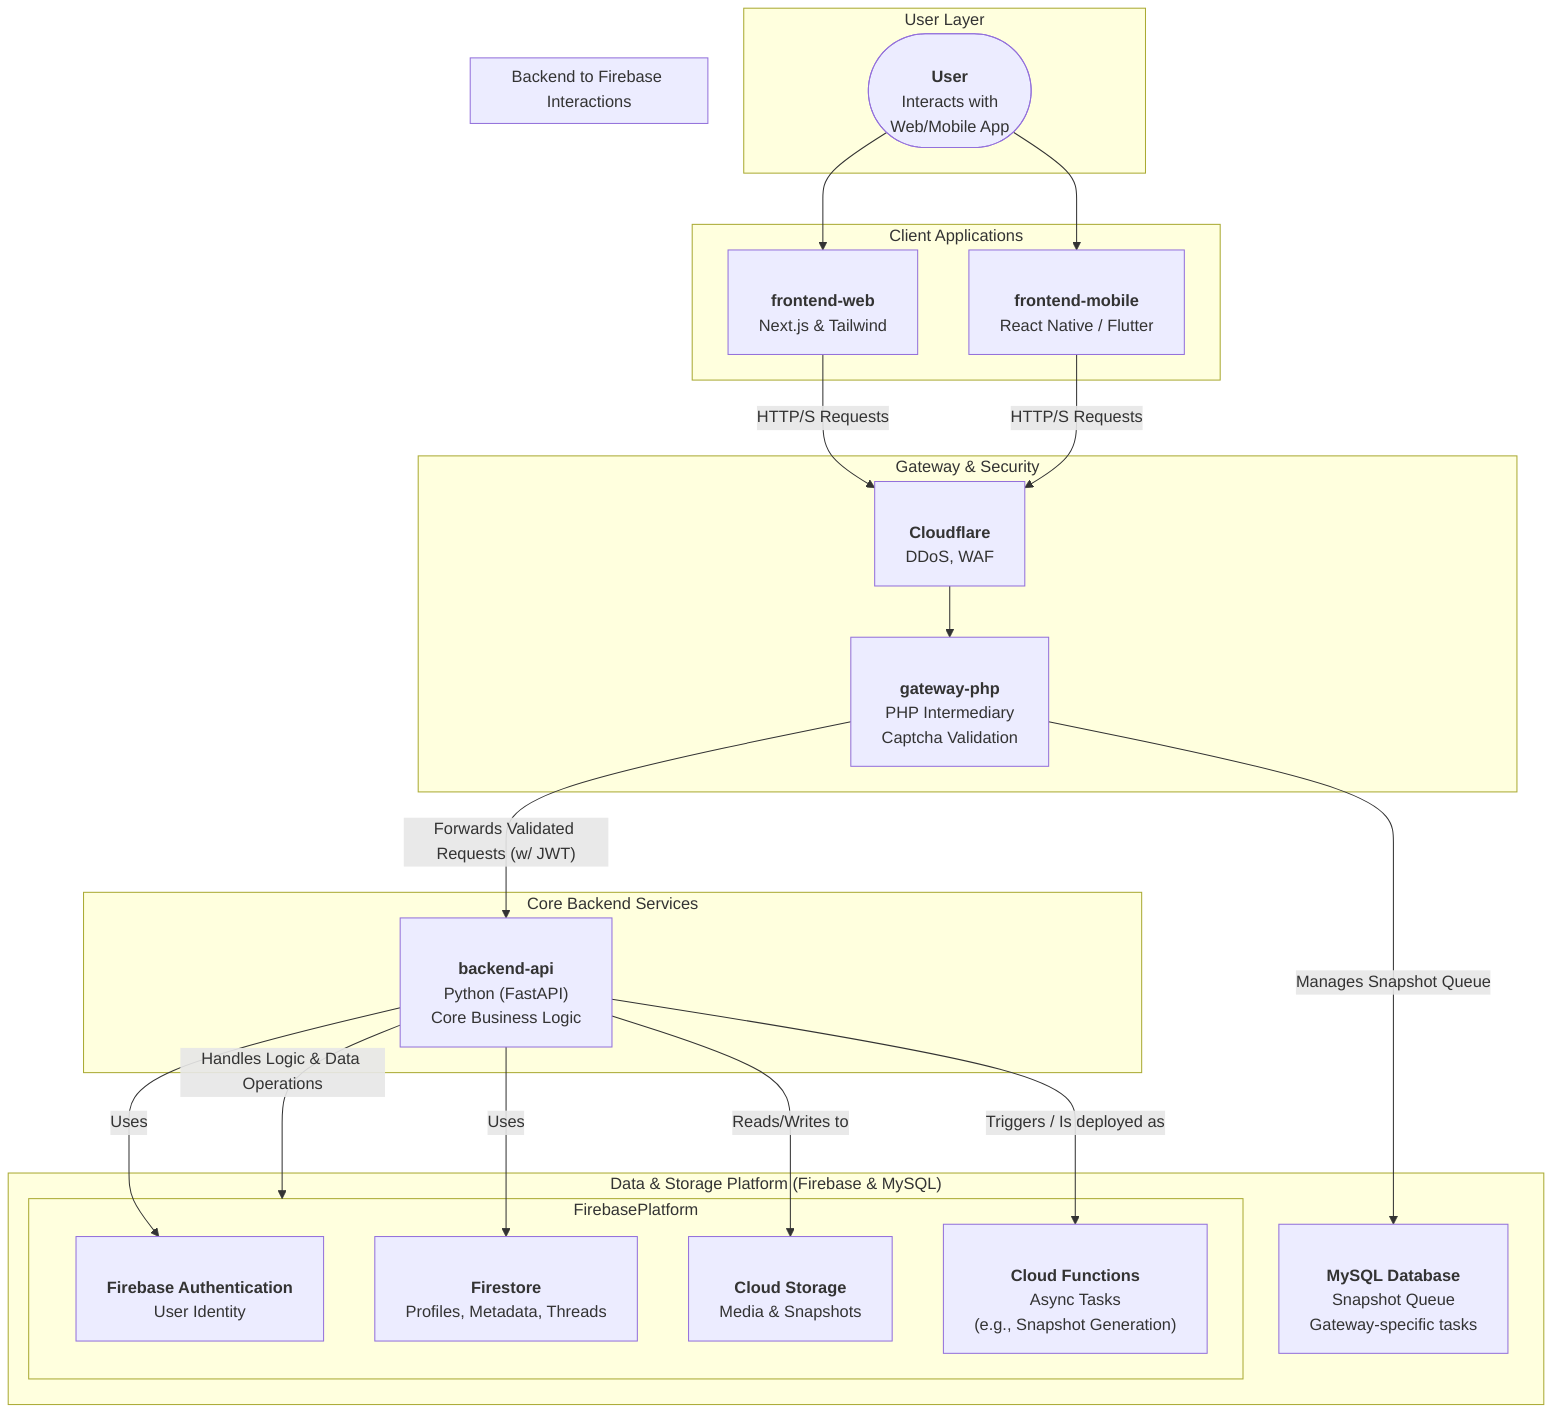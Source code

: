 graph TD
    subgraph "User Layer"
        User(["<br><b>User</b><br>Interacts with<br>Web/Mobile App"])
    end

    subgraph "Client Applications"
        direction LR
        WebApp["<br><b>frontend-web</b><br>Next.js & Tailwind"]
        MobileApp["<br><b>frontend-mobile</b><br>React Native / Flutter"]
    end

    subgraph "Gateway & Security"
        direction TB
        Cloudflare["<br><b>Cloudflare</b><br>DDoS, WAF"]
        Gateway["<br><b>gateway-php</b><br>PHP Intermediary<br>Captcha Validation"]
    end

    subgraph "Core Backend Services"
        direction TB
        BackendAPI["<br><b>backend-api</b><br>Python (FastAPI)<br>Core Business Logic"]
    end

    subgraph "Data & Storage Platform (Firebase & MySQL)"
        direction LR
        FirebasePlatform[("<b>Firebase Platform</b>")]
        MySQLDB["<br><b>MySQL Database</b><br>Snapshot Queue<br>Gateway-specific tasks"]
    end
    
    subgraph FirebasePlatform
        direction TB
        FirebaseAuth["<br><b>Firebase Authentication</b><br>User Identity"]
        Firestore["<br><b>Firestore</b><br>Profiles, Metadata, Threads"]
        CloudStorage["<br><b>Cloud Storage</b><br>Media & Snapshots"]
        CloudFunctions["<br><b>Cloud Functions</b><br>Async Tasks<br>(e.g., Snapshot Generation)"]
    end

    %% Defining Connections
    User --> WebApp
    User --> MobileApp
    
    WebApp -- "HTTP/S Requests" --> Cloudflare
    MobileApp -- "HTTP/S Requests" --> Cloudflare
    
    Cloudflare --> Gateway
    Gateway -- "Forwards Validated Requests (w/ JWT)" --> BackendAPI
    Gateway -- "Manages Snapshot Queue" --> MySQLDB

    BackendAPI -- "Handles Logic & Data Operations" --> FirebasePlatform
    
    subgraph "Backend to Firebase Interactions"
        direction TB
        BackendAPI -- "Uses" --> FirebaseAuth
        BackendAPI -- "Uses" --> Firestore
        BackendAPI -- "Reads/Writes to" --> CloudStorage
        BackendAPI -- "Triggers / Is deployed as" --> CloudFunctions
    end